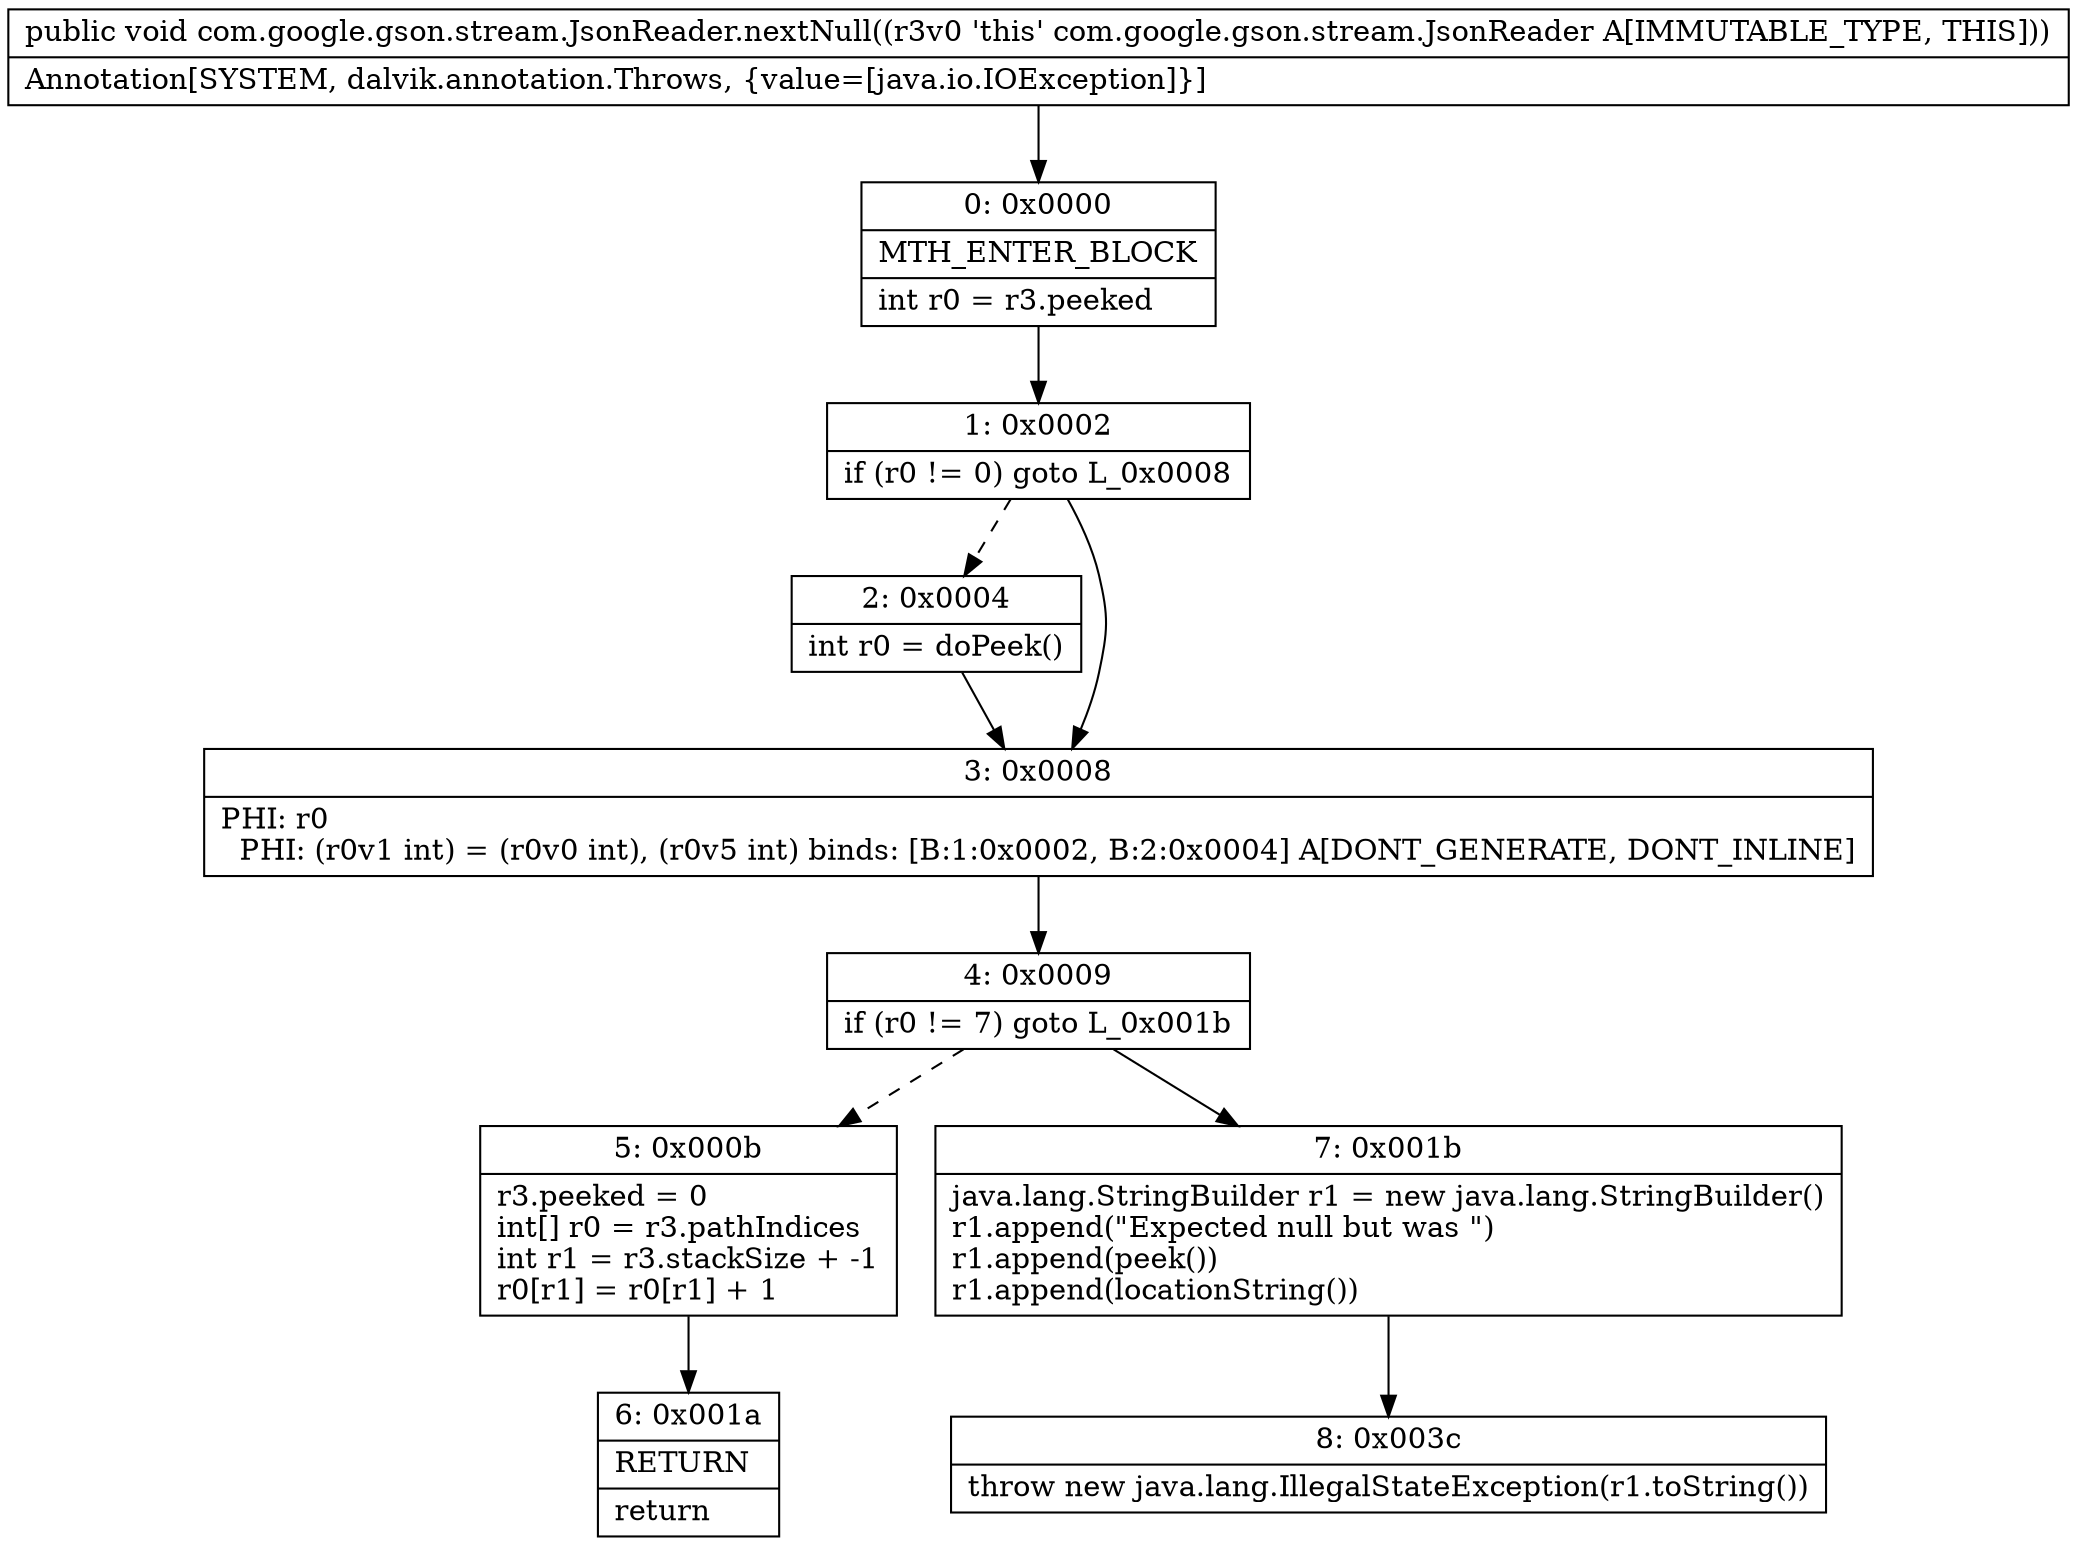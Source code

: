 digraph "CFG forcom.google.gson.stream.JsonReader.nextNull()V" {
Node_0 [shape=record,label="{0\:\ 0x0000|MTH_ENTER_BLOCK\l|int r0 = r3.peeked\l}"];
Node_1 [shape=record,label="{1\:\ 0x0002|if (r0 != 0) goto L_0x0008\l}"];
Node_2 [shape=record,label="{2\:\ 0x0004|int r0 = doPeek()\l}"];
Node_3 [shape=record,label="{3\:\ 0x0008|PHI: r0 \l  PHI: (r0v1 int) = (r0v0 int), (r0v5 int) binds: [B:1:0x0002, B:2:0x0004] A[DONT_GENERATE, DONT_INLINE]\l}"];
Node_4 [shape=record,label="{4\:\ 0x0009|if (r0 != 7) goto L_0x001b\l}"];
Node_5 [shape=record,label="{5\:\ 0x000b|r3.peeked = 0\lint[] r0 = r3.pathIndices\lint r1 = r3.stackSize + \-1\lr0[r1] = r0[r1] + 1\l}"];
Node_6 [shape=record,label="{6\:\ 0x001a|RETURN\l|return\l}"];
Node_7 [shape=record,label="{7\:\ 0x001b|java.lang.StringBuilder r1 = new java.lang.StringBuilder()\lr1.append(\"Expected null but was \")\lr1.append(peek())\lr1.append(locationString())\l}"];
Node_8 [shape=record,label="{8\:\ 0x003c|throw new java.lang.IllegalStateException(r1.toString())\l}"];
MethodNode[shape=record,label="{public void com.google.gson.stream.JsonReader.nextNull((r3v0 'this' com.google.gson.stream.JsonReader A[IMMUTABLE_TYPE, THIS]))  | Annotation[SYSTEM, dalvik.annotation.Throws, \{value=[java.io.IOException]\}]\l}"];
MethodNode -> Node_0;
Node_0 -> Node_1;
Node_1 -> Node_2[style=dashed];
Node_1 -> Node_3;
Node_2 -> Node_3;
Node_3 -> Node_4;
Node_4 -> Node_5[style=dashed];
Node_4 -> Node_7;
Node_5 -> Node_6;
Node_7 -> Node_8;
}

